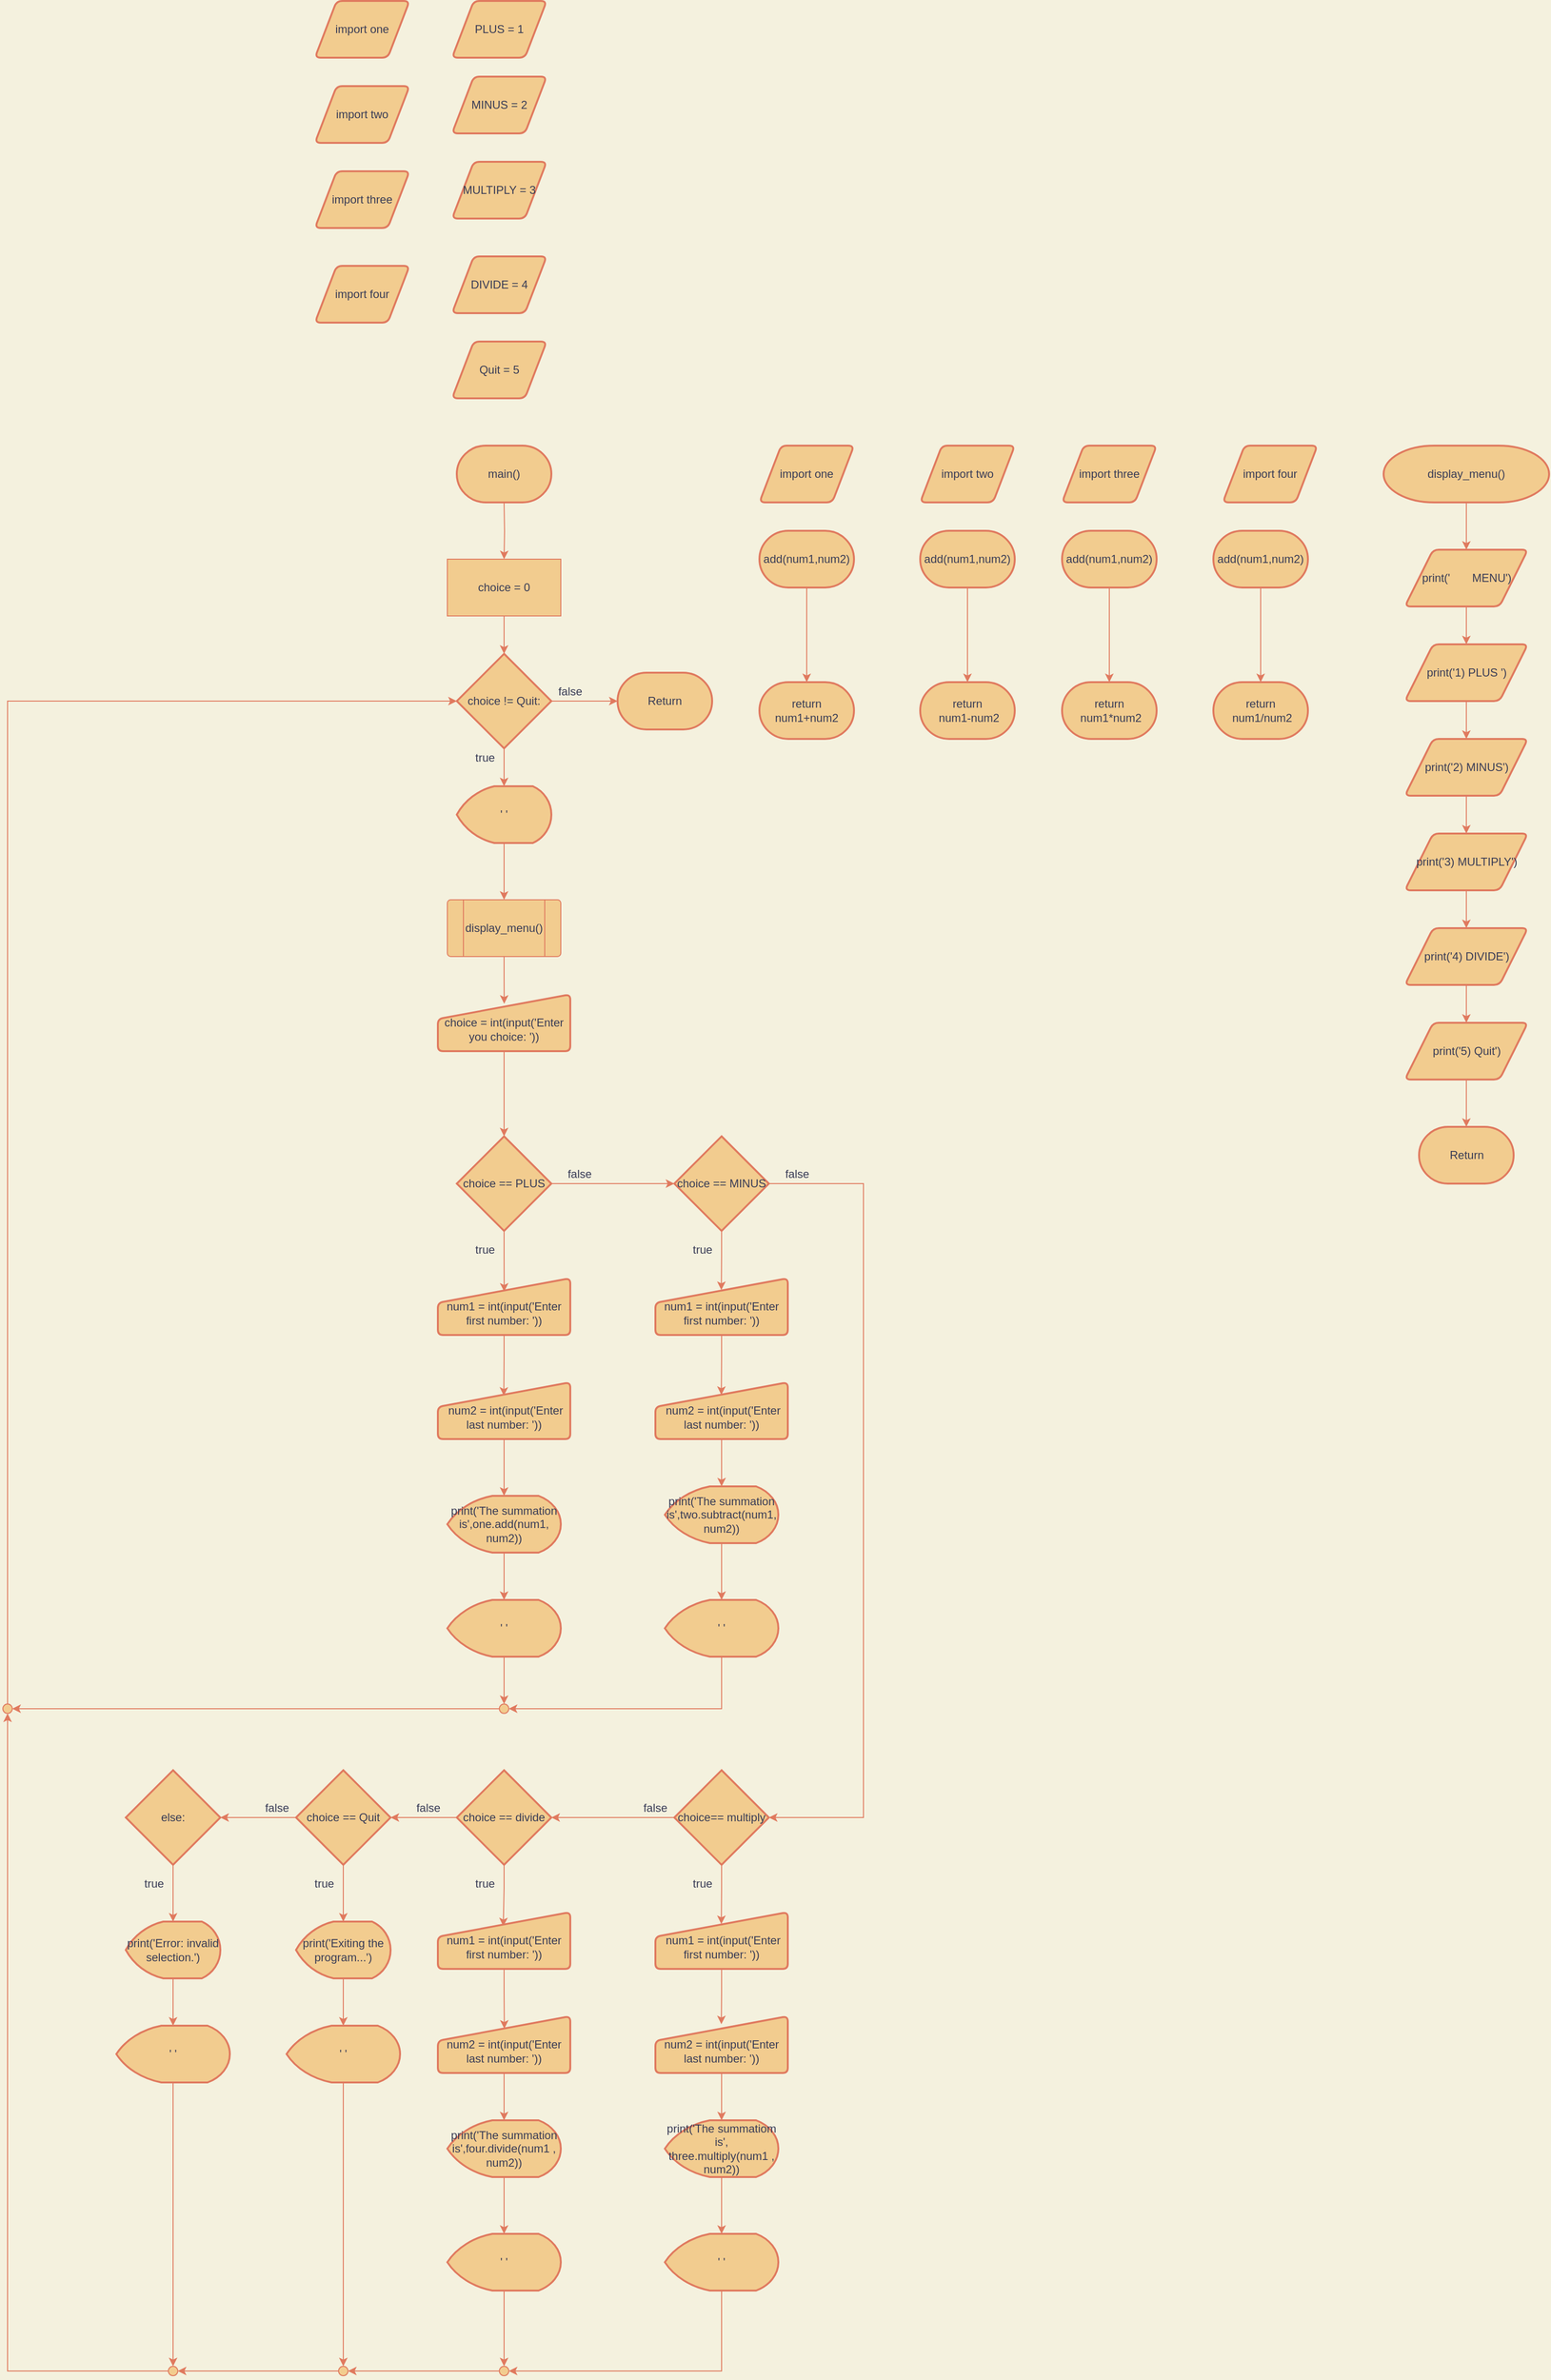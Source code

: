 <mxfile>
    <diagram id="4QmkKzu9kWSeg-_Qjllq" name="Page-1">
        <mxGraphModel dx="2178" dy="1408" grid="1" gridSize="10" guides="1" tooltips="1" connect="1" arrows="1" fold="1" page="1" pageScale="1" pageWidth="850" pageHeight="1100" background="#F4F1DE" math="0" shadow="0">
            <root>
                <mxCell id="0"/>
                <mxCell id="1" parent="0"/>
                <mxCell id="2" value="main()" style="strokeWidth=2;html=1;shape=mxgraph.flowchart.terminator;whiteSpace=wrap;fillColor=#F2CC8F;strokeColor=#E07A5F;fontColor=#393C56;" parent="1" vertex="1">
                    <mxGeometry x="330" y="1080" width="100" height="60" as="geometry"/>
                </mxCell>
                <mxCell id="164" style="edgeStyle=orthogonalEdgeStyle;rounded=0;orthogonalLoop=1;jettySize=auto;html=1;exitX=0.5;exitY=1;exitDx=0;exitDy=0;entryX=0.5;entryY=0;entryDx=0;entryDy=0;strokeColor=#E07A5F;fontColor=#393C56;labelBackgroundColor=#F4F1DE;" parent="1" target="9" edge="1">
                    <mxGeometry relative="1" as="geometry">
                        <mxPoint x="380" y="1140" as="sourcePoint"/>
                    </mxGeometry>
                </mxCell>
                <mxCell id="165" style="edgeStyle=orthogonalEdgeStyle;rounded=0;orthogonalLoop=1;jettySize=auto;html=1;exitX=0.5;exitY=1;exitDx=0;exitDy=0;entryX=0.5;entryY=0;entryDx=0;entryDy=0;entryPerimeter=0;strokeColor=#E07A5F;fontColor=#393C56;labelBackgroundColor=#F4F1DE;" parent="1" source="9" target="10" edge="1">
                    <mxGeometry relative="1" as="geometry"/>
                </mxCell>
                <mxCell id="9" value="choice = 0" style="rounded=0;whiteSpace=wrap;html=1;fillColor=#F2CC8F;strokeColor=#E07A5F;fontColor=#393C56;" parent="1" vertex="1">
                    <mxGeometry x="320" y="1200" width="120" height="60" as="geometry"/>
                </mxCell>
                <mxCell id="166" style="edgeStyle=orthogonalEdgeStyle;rounded=0;orthogonalLoop=1;jettySize=auto;html=1;exitX=0.5;exitY=1;exitDx=0;exitDy=0;exitPerimeter=0;entryX=0.5;entryY=0;entryDx=0;entryDy=0;entryPerimeter=0;strokeColor=#E07A5F;fontColor=#393C56;labelBackgroundColor=#F4F1DE;" parent="1" source="10" target="162" edge="1">
                    <mxGeometry relative="1" as="geometry"/>
                </mxCell>
                <mxCell id="239" style="edgeStyle=orthogonalEdgeStyle;rounded=0;orthogonalLoop=1;jettySize=auto;html=1;exitX=1;exitY=0.5;exitDx=0;exitDy=0;exitPerimeter=0;entryX=0;entryY=0.5;entryDx=0;entryDy=0;entryPerimeter=0;strokeColor=#E07A5F;fontColor=#393C56;labelBackgroundColor=#F4F1DE;" parent="1" source="10" target="238" edge="1">
                    <mxGeometry relative="1" as="geometry"/>
                </mxCell>
                <mxCell id="10" value="choice != Quit:" style="strokeWidth=2;html=1;shape=mxgraph.flowchart.decision;whiteSpace=wrap;fillColor=#F2CC8F;strokeColor=#E07A5F;fontColor=#393C56;" parent="1" vertex="1">
                    <mxGeometry x="330" y="1300" width="100" height="100" as="geometry"/>
                </mxCell>
                <mxCell id="168" style="edgeStyle=orthogonalEdgeStyle;rounded=0;orthogonalLoop=1;jettySize=auto;html=1;exitX=0.5;exitY=1;exitDx=0;exitDy=0;entryX=0.501;entryY=0.164;entryDx=0;entryDy=0;entryPerimeter=0;strokeColor=#E07A5F;fontColor=#393C56;labelBackgroundColor=#F4F1DE;" parent="1" source="11" target="12" edge="1">
                    <mxGeometry relative="1" as="geometry"/>
                </mxCell>
                <mxCell id="11" value="" style="verticalLabelPosition=bottom;verticalAlign=top;html=1;shape=process;whiteSpace=wrap;rounded=1;size=0.14;arcSize=6;fillColor=#F2CC8F;strokeColor=#E07A5F;fontColor=#393C56;" parent="1" vertex="1">
                    <mxGeometry x="320" y="1560" width="120" height="60" as="geometry"/>
                </mxCell>
                <mxCell id="169" style="edgeStyle=orthogonalEdgeStyle;rounded=0;orthogonalLoop=1;jettySize=auto;html=1;exitX=0.5;exitY=1;exitDx=0;exitDy=0;entryX=0.5;entryY=0;entryDx=0;entryDy=0;entryPerimeter=0;strokeColor=#E07A5F;fontColor=#393C56;labelBackgroundColor=#F4F1DE;" parent="1" source="12" target="13" edge="1">
                    <mxGeometry relative="1" as="geometry"/>
                </mxCell>
                <mxCell id="12" value="&amp;nbsp; &amp;nbsp; &amp;nbsp; &amp;nbsp; &amp;nbsp; &amp;nbsp; &amp;nbsp; &amp;nbsp; &amp;nbsp; &amp;nbsp; &amp;nbsp; &amp;nbsp; &amp;nbsp; &amp;nbsp; &amp;nbsp; &amp;nbsp; &amp;nbsp; choice = int(input('Enter you choice: '))" style="html=1;strokeWidth=2;shape=manualInput;whiteSpace=wrap;rounded=1;size=26;arcSize=11;fillColor=#F2CC8F;strokeColor=#E07A5F;fontColor=#393C56;" parent="1" vertex="1">
                    <mxGeometry x="310" y="1660" width="140" height="60" as="geometry"/>
                </mxCell>
                <mxCell id="170" style="edgeStyle=orthogonalEdgeStyle;rounded=0;orthogonalLoop=1;jettySize=auto;html=1;exitX=1;exitY=0.5;exitDx=0;exitDy=0;exitPerimeter=0;entryX=0;entryY=0.5;entryDx=0;entryDy=0;entryPerimeter=0;strokeColor=#E07A5F;fontColor=#393C56;labelBackgroundColor=#F4F1DE;" parent="1" source="13" target="17" edge="1">
                    <mxGeometry relative="1" as="geometry"/>
                </mxCell>
                <mxCell id="171" style="edgeStyle=orthogonalEdgeStyle;rounded=0;orthogonalLoop=1;jettySize=auto;html=1;exitX=0.5;exitY=1;exitDx=0;exitDy=0;exitPerimeter=0;entryX=0.501;entryY=0.236;entryDx=0;entryDy=0;entryPerimeter=0;strokeColor=#E07A5F;fontColor=#393C56;labelBackgroundColor=#F4F1DE;" parent="1" source="13" target="14" edge="1">
                    <mxGeometry relative="1" as="geometry"/>
                </mxCell>
                <mxCell id="13" value="choice&amp;nbsp;== PLUS" style="strokeWidth=2;html=1;shape=mxgraph.flowchart.decision;whiteSpace=wrap;fillColor=#F2CC8F;strokeColor=#E07A5F;fontColor=#393C56;" parent="1" vertex="1">
                    <mxGeometry x="330" y="1810" width="100" height="100" as="geometry"/>
                </mxCell>
                <mxCell id="174" style="edgeStyle=orthogonalEdgeStyle;rounded=0;orthogonalLoop=1;jettySize=auto;html=1;exitX=0.5;exitY=1;exitDx=0;exitDy=0;entryX=0.498;entryY=0.236;entryDx=0;entryDy=0;entryPerimeter=0;strokeColor=#E07A5F;fontColor=#393C56;labelBackgroundColor=#F4F1DE;" parent="1" source="14" target="15" edge="1">
                    <mxGeometry relative="1" as="geometry"/>
                </mxCell>
                <mxCell id="14" value="&amp;nbsp; &amp;nbsp; &amp;nbsp; &amp;nbsp; &amp;nbsp; &amp;nbsp; &amp;nbsp; &amp;nbsp; &amp;nbsp; &amp;nbsp; &amp;nbsp; &amp;nbsp; &amp;nbsp; &amp;nbsp; &amp;nbsp; &amp;nbsp; &amp;nbsp; num1 = int(input('Enter first number: '))" style="html=1;strokeWidth=2;shape=manualInput;whiteSpace=wrap;rounded=1;size=26;arcSize=11;fillColor=#F2CC8F;strokeColor=#E07A5F;fontColor=#393C56;" parent="1" vertex="1">
                    <mxGeometry x="310" y="1960" width="140" height="60" as="geometry"/>
                </mxCell>
                <mxCell id="175" style="edgeStyle=orthogonalEdgeStyle;rounded=0;orthogonalLoop=1;jettySize=auto;html=1;exitX=0.5;exitY=1;exitDx=0;exitDy=0;entryX=0.5;entryY=0;entryDx=0;entryDy=0;entryPerimeter=0;strokeColor=#E07A5F;fontColor=#393C56;labelBackgroundColor=#F4F1DE;" parent="1" source="15" target="16" edge="1">
                    <mxGeometry relative="1" as="geometry"/>
                </mxCell>
                <mxCell id="15" value="&amp;nbsp; &amp;nbsp; &amp;nbsp; &amp;nbsp; &amp;nbsp; &amp;nbsp; &amp;nbsp; &amp;nbsp; &amp;nbsp; &amp;nbsp; &amp;nbsp; &amp;nbsp; &amp;nbsp; &amp;nbsp; &amp;nbsp; &amp;nbsp; &amp;nbsp;num2 = int(input('Enter last number: '))" style="html=1;strokeWidth=2;shape=manualInput;whiteSpace=wrap;rounded=1;size=26;arcSize=11;fillColor=#F2CC8F;strokeColor=#E07A5F;fontColor=#393C56;" parent="1" vertex="1">
                    <mxGeometry x="310" y="2070" width="140" height="60" as="geometry"/>
                </mxCell>
                <mxCell id="176" style="edgeStyle=orthogonalEdgeStyle;rounded=0;orthogonalLoop=1;jettySize=auto;html=1;exitX=0.5;exitY=1;exitDx=0;exitDy=0;exitPerimeter=0;entryX=0.5;entryY=0;entryDx=0;entryDy=0;entryPerimeter=0;strokeColor=#E07A5F;fontColor=#393C56;labelBackgroundColor=#F4F1DE;" parent="1" source="16" target="157" edge="1">
                    <mxGeometry relative="1" as="geometry"/>
                </mxCell>
                <mxCell id="16" value="print('The summation is',one.add(num1, num2))" style="strokeWidth=2;html=1;shape=mxgraph.flowchart.display;whiteSpace=wrap;fillColor=#F2CC8F;strokeColor=#E07A5F;fontColor=#393C56;" parent="1" vertex="1">
                    <mxGeometry x="320" y="2190" width="120" height="60" as="geometry"/>
                </mxCell>
                <mxCell id="177" style="edgeStyle=orthogonalEdgeStyle;rounded=0;orthogonalLoop=1;jettySize=auto;html=1;exitX=0.5;exitY=1;exitDx=0;exitDy=0;exitPerimeter=0;entryX=0.498;entryY=0.208;entryDx=0;entryDy=0;entryPerimeter=0;strokeColor=#E07A5F;fontColor=#393C56;labelBackgroundColor=#F4F1DE;" parent="1" source="17" target="19" edge="1">
                    <mxGeometry relative="1" as="geometry"/>
                </mxCell>
                <mxCell id="182" style="edgeStyle=orthogonalEdgeStyle;rounded=0;orthogonalLoop=1;jettySize=auto;html=1;exitX=1;exitY=0.5;exitDx=0;exitDy=0;exitPerimeter=0;entryX=1;entryY=0.5;entryDx=0;entryDy=0;entryPerimeter=0;strokeColor=#E07A5F;fontColor=#393C56;labelBackgroundColor=#F4F1DE;" parent="1" source="17" target="22" edge="1">
                    <mxGeometry relative="1" as="geometry">
                        <mxPoint x="730" y="2571.667" as="targetPoint"/>
                        <Array as="points">
                            <mxPoint x="760" y="1860"/>
                            <mxPoint x="760" y="2530"/>
                        </Array>
                    </mxGeometry>
                </mxCell>
                <mxCell id="17" value="choice == MINUS" style="strokeWidth=2;html=1;shape=mxgraph.flowchart.decision;whiteSpace=wrap;fillColor=#F2CC8F;strokeColor=#E07A5F;fontColor=#393C56;" parent="1" vertex="1">
                    <mxGeometry x="560" y="1810" width="100" height="100" as="geometry"/>
                </mxCell>
                <mxCell id="180" style="edgeStyle=orthogonalEdgeStyle;rounded=0;orthogonalLoop=1;jettySize=auto;html=1;exitX=0.5;exitY=1;exitDx=0;exitDy=0;strokeColor=#E07A5F;fontColor=#393C56;labelBackgroundColor=#F4F1DE;" parent="1" source="18" target="20" edge="1">
                    <mxGeometry relative="1" as="geometry"/>
                </mxCell>
                <mxCell id="18" value="&amp;nbsp; &amp;nbsp; &amp;nbsp; &amp;nbsp; &amp;nbsp; &amp;nbsp; &amp;nbsp; &amp;nbsp; &amp;nbsp; &amp;nbsp; &amp;nbsp; &amp;nbsp; &amp;nbsp; &amp;nbsp; &amp;nbsp; &amp;nbsp; &amp;nbsp;num2 = int(input('Enter last number: '))" style="html=1;strokeWidth=2;shape=manualInput;whiteSpace=wrap;rounded=1;size=26;arcSize=11;fillColor=#F2CC8F;strokeColor=#E07A5F;fontColor=#393C56;" parent="1" vertex="1">
                    <mxGeometry x="540" y="2070" width="140" height="60" as="geometry"/>
                </mxCell>
                <mxCell id="179" style="edgeStyle=orthogonalEdgeStyle;rounded=0;orthogonalLoop=1;jettySize=auto;html=1;exitX=0.5;exitY=1;exitDx=0;exitDy=0;entryX=0.498;entryY=0.222;entryDx=0;entryDy=0;entryPerimeter=0;strokeColor=#E07A5F;fontColor=#393C56;labelBackgroundColor=#F4F1DE;" parent="1" source="19" target="18" edge="1">
                    <mxGeometry relative="1" as="geometry"/>
                </mxCell>
                <mxCell id="19" value="&amp;nbsp; &amp;nbsp; &amp;nbsp; &amp;nbsp; &amp;nbsp; &amp;nbsp; &amp;nbsp; &amp;nbsp; &amp;nbsp; &amp;nbsp; &amp;nbsp; &amp;nbsp; &amp;nbsp; &amp;nbsp; &amp;nbsp; &amp;nbsp; &amp;nbsp; &amp;nbsp; &amp;nbsp; num1 = int(input('Enter first number: '))" style="html=1;strokeWidth=2;shape=manualInput;whiteSpace=wrap;rounded=1;size=26;arcSize=11;fillColor=#F2CC8F;strokeColor=#E07A5F;fontColor=#393C56;" parent="1" vertex="1">
                    <mxGeometry x="540" y="1960" width="140" height="60" as="geometry"/>
                </mxCell>
                <mxCell id="181" style="edgeStyle=orthogonalEdgeStyle;rounded=0;orthogonalLoop=1;jettySize=auto;html=1;exitX=0.5;exitY=1;exitDx=0;exitDy=0;exitPerimeter=0;entryX=0.5;entryY=0;entryDx=0;entryDy=0;entryPerimeter=0;strokeColor=#E07A5F;fontColor=#393C56;labelBackgroundColor=#F4F1DE;" parent="1" source="20" target="158" edge="1">
                    <mxGeometry relative="1" as="geometry"/>
                </mxCell>
                <mxCell id="20" value="print('The summation is',two.subtract(num1, num2))" style="strokeWidth=2;html=1;shape=mxgraph.flowchart.display;whiteSpace=wrap;fillColor=#F2CC8F;strokeColor=#E07A5F;fontColor=#393C56;" parent="1" vertex="1">
                    <mxGeometry x="550" y="2180" width="120" height="60" as="geometry"/>
                </mxCell>
                <mxCell id="183" style="edgeStyle=orthogonalEdgeStyle;rounded=0;orthogonalLoop=1;jettySize=auto;html=1;exitX=0;exitY=0.5;exitDx=0;exitDy=0;exitPerimeter=0;strokeColor=#E07A5F;fontColor=#393C56;labelBackgroundColor=#F4F1DE;" parent="1" source="22" target="39" edge="1">
                    <mxGeometry relative="1" as="geometry"/>
                </mxCell>
                <mxCell id="184" style="edgeStyle=orthogonalEdgeStyle;rounded=0;orthogonalLoop=1;jettySize=auto;html=1;exitX=0.5;exitY=1;exitDx=0;exitDy=0;exitPerimeter=0;entryX=0.498;entryY=0.21;entryDx=0;entryDy=0;entryPerimeter=0;strokeColor=#E07A5F;fontColor=#393C56;labelBackgroundColor=#F4F1DE;" parent="1" source="22" target="24" edge="1">
                    <mxGeometry relative="1" as="geometry"/>
                </mxCell>
                <mxCell id="22" value="choice== multiply" style="strokeWidth=2;html=1;shape=mxgraph.flowchart.decision;whiteSpace=wrap;fillColor=#F2CC8F;strokeColor=#E07A5F;fontColor=#393C56;" parent="1" vertex="1">
                    <mxGeometry x="560" y="2480" width="100" height="100" as="geometry"/>
                </mxCell>
                <mxCell id="187" style="edgeStyle=orthogonalEdgeStyle;rounded=0;orthogonalLoop=1;jettySize=auto;html=1;exitX=0.5;exitY=1;exitDx=0;exitDy=0;entryX=0.5;entryY=0;entryDx=0;entryDy=0;entryPerimeter=0;strokeColor=#E07A5F;fontColor=#393C56;labelBackgroundColor=#F4F1DE;" parent="1" source="23" target="25" edge="1">
                    <mxGeometry relative="1" as="geometry"/>
                </mxCell>
                <mxCell id="23" value="&amp;nbsp; &amp;nbsp; &amp;nbsp; &amp;nbsp; &amp;nbsp; &amp;nbsp; &amp;nbsp; &amp;nbsp; &amp;nbsp; &amp;nbsp; &amp;nbsp; &amp;nbsp; &amp;nbsp; &amp;nbsp; &amp;nbsp; &amp;nbsp; &amp;nbsp; num2 = int(input('Enter last number: '))" style="html=1;strokeWidth=2;shape=manualInput;whiteSpace=wrap;rounded=1;size=26;arcSize=11;fillColor=#F2CC8F;strokeColor=#E07A5F;fontColor=#393C56;" parent="1" vertex="1">
                    <mxGeometry x="540" y="2740" width="140" height="60" as="geometry"/>
                </mxCell>
                <mxCell id="186" style="edgeStyle=orthogonalEdgeStyle;rounded=0;orthogonalLoop=1;jettySize=auto;html=1;exitX=0.5;exitY=1;exitDx=0;exitDy=0;entryX=0.498;entryY=0.141;entryDx=0;entryDy=0;entryPerimeter=0;strokeColor=#E07A5F;fontColor=#393C56;labelBackgroundColor=#F4F1DE;" parent="1" source="24" target="23" edge="1">
                    <mxGeometry relative="1" as="geometry"/>
                </mxCell>
                <mxCell id="24" value="&amp;nbsp; &amp;nbsp; &amp;nbsp; &amp;nbsp; &amp;nbsp; &amp;nbsp; &amp;nbsp; &amp;nbsp; &amp;nbsp; &amp;nbsp; &amp;nbsp; &amp;nbsp; &amp;nbsp; &amp;nbsp; &amp;nbsp; &amp;nbsp; &amp;nbsp; &amp;nbsp;num1 = int(input('Enter first number: '))" style="html=1;strokeWidth=2;shape=manualInput;whiteSpace=wrap;rounded=1;size=26;arcSize=11;fillColor=#F2CC8F;strokeColor=#E07A5F;fontColor=#393C56;" parent="1" vertex="1">
                    <mxGeometry x="540" y="2630" width="140" height="60" as="geometry"/>
                </mxCell>
                <mxCell id="188" style="edgeStyle=orthogonalEdgeStyle;rounded=0;orthogonalLoop=1;jettySize=auto;html=1;exitX=0.5;exitY=1;exitDx=0;exitDy=0;exitPerimeter=0;entryX=0.5;entryY=0;entryDx=0;entryDy=0;entryPerimeter=0;strokeColor=#E07A5F;fontColor=#393C56;labelBackgroundColor=#F4F1DE;" parent="1" source="25" target="159" edge="1">
                    <mxGeometry relative="1" as="geometry"/>
                </mxCell>
                <mxCell id="25" value="print('The summatiom is', three.multiply(num1 , num2))" style="strokeWidth=2;html=1;shape=mxgraph.flowchart.display;whiteSpace=wrap;fillColor=#F2CC8F;strokeColor=#E07A5F;fontColor=#393C56;" parent="1" vertex="1">
                    <mxGeometry x="550" y="2850" width="120" height="60" as="geometry"/>
                </mxCell>
                <mxCell id="189" style="edgeStyle=orthogonalEdgeStyle;rounded=0;orthogonalLoop=1;jettySize=auto;html=1;exitX=0.5;exitY=1;exitDx=0;exitDy=0;exitPerimeter=0;entryX=0.494;entryY=0.249;entryDx=0;entryDy=0;entryPerimeter=0;strokeColor=#E07A5F;fontColor=#393C56;labelBackgroundColor=#F4F1DE;" parent="1" source="39" target="43" edge="1">
                    <mxGeometry relative="1" as="geometry"/>
                </mxCell>
                <mxCell id="197" style="edgeStyle=orthogonalEdgeStyle;rounded=0;orthogonalLoop=1;jettySize=auto;html=1;exitX=0;exitY=0.5;exitDx=0;exitDy=0;exitPerimeter=0;entryX=1;entryY=0.5;entryDx=0;entryDy=0;entryPerimeter=0;strokeColor=#E07A5F;fontColor=#393C56;labelBackgroundColor=#F4F1DE;" parent="1" source="39" target="60" edge="1">
                    <mxGeometry relative="1" as="geometry"/>
                </mxCell>
                <mxCell id="39" value="choice&amp;nbsp;== divide" style="strokeWidth=2;html=1;shape=mxgraph.flowchart.decision;whiteSpace=wrap;fillColor=#F2CC8F;strokeColor=#E07A5F;fontColor=#393C56;" parent="1" vertex="1">
                    <mxGeometry x="330" y="2480" width="100" height="100" as="geometry"/>
                </mxCell>
                <mxCell id="191" style="edgeStyle=orthogonalEdgeStyle;rounded=0;orthogonalLoop=1;jettySize=auto;html=1;exitX=0.5;exitY=1;exitDx=0;exitDy=0;entryX=0.5;entryY=0;entryDx=0;entryDy=0;entryPerimeter=0;strokeColor=#E07A5F;fontColor=#393C56;labelBackgroundColor=#F4F1DE;" parent="1" source="41" target="44" edge="1">
                    <mxGeometry relative="1" as="geometry"/>
                </mxCell>
                <mxCell id="41" value="&amp;nbsp; &amp;nbsp; &amp;nbsp; &amp;nbsp; &amp;nbsp; &amp;nbsp; &amp;nbsp; &amp;nbsp; &amp;nbsp; &amp;nbsp; &amp;nbsp; &amp;nbsp; &amp;nbsp; &amp;nbsp; &amp;nbsp; &amp;nbsp; &amp;nbsp; num2 = int(input('Enter last number: '))" style="html=1;strokeWidth=2;shape=manualInput;whiteSpace=wrap;rounded=1;size=26;arcSize=11;fillColor=#F2CC8F;strokeColor=#E07A5F;fontColor=#393C56;" parent="1" vertex="1">
                    <mxGeometry x="310" y="2740" width="140" height="60" as="geometry"/>
                </mxCell>
                <mxCell id="190" style="edgeStyle=orthogonalEdgeStyle;rounded=0;orthogonalLoop=1;jettySize=auto;html=1;exitX=0.5;exitY=1;exitDx=0;exitDy=0;entryX=0.502;entryY=0.22;entryDx=0;entryDy=0;entryPerimeter=0;strokeColor=#E07A5F;fontColor=#393C56;labelBackgroundColor=#F4F1DE;" parent="1" source="43" target="41" edge="1">
                    <mxGeometry relative="1" as="geometry"/>
                </mxCell>
                <mxCell id="43" value="&amp;nbsp; &amp;nbsp; &amp;nbsp; &amp;nbsp; &amp;nbsp; &amp;nbsp; &amp;nbsp; &amp;nbsp; &amp;nbsp; &amp;nbsp; &amp;nbsp; &amp;nbsp; &amp;nbsp; &amp;nbsp; &amp;nbsp; &amp;nbsp; &amp;nbsp; num1 = int(input('Enter first number: '))" style="html=1;strokeWidth=2;shape=manualInput;whiteSpace=wrap;rounded=1;size=26;arcSize=11;fillColor=#F2CC8F;strokeColor=#E07A5F;fontColor=#393C56;" parent="1" vertex="1">
                    <mxGeometry x="310" y="2630" width="140" height="60" as="geometry"/>
                </mxCell>
                <mxCell id="192" style="edgeStyle=orthogonalEdgeStyle;rounded=0;orthogonalLoop=1;jettySize=auto;html=1;exitX=0.5;exitY=1;exitDx=0;exitDy=0;exitPerimeter=0;entryX=0.5;entryY=0;entryDx=0;entryDy=0;entryPerimeter=0;strokeColor=#E07A5F;fontColor=#393C56;labelBackgroundColor=#F4F1DE;" parent="1" source="44" target="160" edge="1">
                    <mxGeometry relative="1" as="geometry"/>
                </mxCell>
                <mxCell id="44" value="print('The summation is',four.divide(num1 , num2))" style="strokeWidth=2;html=1;shape=mxgraph.flowchart.display;whiteSpace=wrap;fillColor=#F2CC8F;strokeColor=#E07A5F;fontColor=#393C56;" parent="1" vertex="1">
                    <mxGeometry x="320" y="2850" width="120" height="60" as="geometry"/>
                </mxCell>
                <mxCell id="198" style="edgeStyle=orthogonalEdgeStyle;rounded=0;orthogonalLoop=1;jettySize=auto;html=1;exitX=0;exitY=0.5;exitDx=0;exitDy=0;exitPerimeter=0;entryX=1;entryY=0.5;entryDx=0;entryDy=0;entryPerimeter=0;strokeColor=#E07A5F;fontColor=#393C56;labelBackgroundColor=#F4F1DE;" parent="1" source="60" target="67" edge="1">
                    <mxGeometry relative="1" as="geometry"/>
                </mxCell>
                <mxCell id="199" style="edgeStyle=orthogonalEdgeStyle;rounded=0;orthogonalLoop=1;jettySize=auto;html=1;exitX=0.5;exitY=1;exitDx=0;exitDy=0;exitPerimeter=0;strokeColor=#E07A5F;fontColor=#393C56;labelBackgroundColor=#F4F1DE;" parent="1" source="60" target="61" edge="1">
                    <mxGeometry relative="1" as="geometry"/>
                </mxCell>
                <mxCell id="60" value="choice&amp;nbsp;== Quit" style="strokeWidth=2;html=1;shape=mxgraph.flowchart.decision;whiteSpace=wrap;fillColor=#F2CC8F;strokeColor=#E07A5F;fontColor=#393C56;" parent="1" vertex="1">
                    <mxGeometry x="160" y="2480" width="100" height="100" as="geometry"/>
                </mxCell>
                <mxCell id="245" style="edgeStyle=orthogonalEdgeStyle;rounded=0;orthogonalLoop=1;jettySize=auto;html=1;exitX=0.5;exitY=1;exitDx=0;exitDy=0;exitPerimeter=0;entryX=0.5;entryY=0;entryDx=0;entryDy=0;entryPerimeter=0;strokeColor=#E07A5F;fontColor=#393C56;labelBackgroundColor=#F4F1DE;" parent="1" source="61" target="242" edge="1">
                    <mxGeometry relative="1" as="geometry"/>
                </mxCell>
                <mxCell id="61" value="print('Exiting the program...')" style="strokeWidth=2;html=1;shape=mxgraph.flowchart.display;whiteSpace=wrap;fillColor=#F2CC8F;strokeColor=#E07A5F;fontColor=#393C56;" parent="1" vertex="1">
                    <mxGeometry x="160" y="2640" width="100" height="60" as="geometry"/>
                </mxCell>
                <mxCell id="200" style="edgeStyle=orthogonalEdgeStyle;rounded=0;orthogonalLoop=1;jettySize=auto;html=1;exitX=0.5;exitY=1;exitDx=0;exitDy=0;exitPerimeter=0;entryX=0.5;entryY=0;entryDx=0;entryDy=0;entryPerimeter=0;strokeColor=#E07A5F;fontColor=#393C56;labelBackgroundColor=#F4F1DE;" parent="1" source="67" target="68" edge="1">
                    <mxGeometry relative="1" as="geometry"/>
                </mxCell>
                <mxCell id="67" value="else:" style="strokeWidth=2;html=1;shape=mxgraph.flowchart.decision;whiteSpace=wrap;fillColor=#F2CC8F;strokeColor=#E07A5F;fontColor=#393C56;" parent="1" vertex="1">
                    <mxGeometry x="-20" y="2480" width="100" height="100" as="geometry"/>
                </mxCell>
                <mxCell id="244" style="edgeStyle=orthogonalEdgeStyle;rounded=0;orthogonalLoop=1;jettySize=auto;html=1;exitX=0.5;exitY=1;exitDx=0;exitDy=0;exitPerimeter=0;entryX=0.5;entryY=0;entryDx=0;entryDy=0;entryPerimeter=0;strokeColor=#E07A5F;fontColor=#393C56;labelBackgroundColor=#F4F1DE;" parent="1" source="68" target="243" edge="1">
                    <mxGeometry relative="1" as="geometry"/>
                </mxCell>
                <mxCell id="68" value="print('Error: invalid selection.')" style="strokeWidth=2;html=1;shape=mxgraph.flowchart.display;whiteSpace=wrap;fillColor=#F2CC8F;strokeColor=#E07A5F;fontColor=#393C56;" parent="1" vertex="1">
                    <mxGeometry x="-20" y="2640" width="100" height="60" as="geometry"/>
                </mxCell>
                <mxCell id="101" value="" style="edgeStyle=orthogonalEdgeStyle;curved=0;rounded=1;sketch=0;orthogonalLoop=1;jettySize=auto;html=1;fontColor=#393C56;strokeColor=#E07A5F;labelBackgroundColor=#F4F1DE;" parent="1" source="85" edge="1">
                    <mxGeometry relative="1" as="geometry">
                        <mxPoint x="1397.5" y="1190" as="targetPoint"/>
                    </mxGeometry>
                </mxCell>
                <mxCell id="85" value="display_menu()" style="strokeWidth=2;html=1;shape=mxgraph.flowchart.terminator;whiteSpace=wrap;fillColor=#F2CC8F;strokeColor=#E07A5F;fontColor=#393C56;" parent="1" vertex="1">
                    <mxGeometry x="1310" y="1080" width="175" height="60" as="geometry"/>
                </mxCell>
                <mxCell id="95" value="" style="edgeStyle=orthogonalEdgeStyle;curved=0;rounded=1;sketch=0;orthogonalLoop=1;jettySize=auto;html=1;fontColor=#393C56;strokeColor=#E07A5F;labelBackgroundColor=#F4F1DE;" parent="1" source="87" edge="1">
                    <mxGeometry relative="1" as="geometry">
                        <mxPoint x="1397.5" y="1290" as="targetPoint"/>
                    </mxGeometry>
                </mxCell>
                <mxCell id="87" value="print('&amp;nbsp; &amp;nbsp; &amp;nbsp; &amp;nbsp;MENU')" style="shape=parallelogram;html=1;strokeWidth=2;perimeter=parallelogramPerimeter;whiteSpace=wrap;rounded=1;arcSize=12;size=0.23;sketch=0;fillColor=#F2CC8F;strokeColor=#E07A5F;fontColor=#393C56;" parent="1" vertex="1">
                    <mxGeometry x="1332.5" y="1190" width="130" height="60" as="geometry"/>
                </mxCell>
                <mxCell id="97" value="" style="edgeStyle=orthogonalEdgeStyle;curved=0;rounded=1;sketch=0;orthogonalLoop=1;jettySize=auto;html=1;fontColor=#393C56;strokeColor=#E07A5F;labelBackgroundColor=#F4F1DE;" parent="1" source="89" target="90" edge="1">
                    <mxGeometry relative="1" as="geometry"/>
                </mxCell>
                <mxCell id="89" value="print('1) PLUS ')" style="shape=parallelogram;html=1;strokeWidth=2;perimeter=parallelogramPerimeter;whiteSpace=wrap;rounded=1;arcSize=12;size=0.23;sketch=0;fillColor=#F2CC8F;strokeColor=#E07A5F;fontColor=#393C56;" parent="1" vertex="1">
                    <mxGeometry x="1332.5" y="1290" width="130" height="60" as="geometry"/>
                </mxCell>
                <mxCell id="98" value="" style="edgeStyle=orthogonalEdgeStyle;curved=0;rounded=1;sketch=0;orthogonalLoop=1;jettySize=auto;html=1;fontColor=#393C56;strokeColor=#E07A5F;labelBackgroundColor=#F4F1DE;" parent="1" source="90" target="91" edge="1">
                    <mxGeometry relative="1" as="geometry"/>
                </mxCell>
                <mxCell id="90" value="print('2) MINUS')" style="shape=parallelogram;html=1;strokeWidth=2;perimeter=parallelogramPerimeter;whiteSpace=wrap;rounded=1;arcSize=12;size=0.23;sketch=0;fillColor=#F2CC8F;strokeColor=#E07A5F;fontColor=#393C56;" parent="1" vertex="1">
                    <mxGeometry x="1332.5" y="1390" width="130" height="60" as="geometry"/>
                </mxCell>
                <mxCell id="99" value="" style="edgeStyle=orthogonalEdgeStyle;curved=0;rounded=1;sketch=0;orthogonalLoop=1;jettySize=auto;html=1;fontColor=#393C56;strokeColor=#E07A5F;labelBackgroundColor=#F4F1DE;" parent="1" source="91" target="92" edge="1">
                    <mxGeometry relative="1" as="geometry"/>
                </mxCell>
                <mxCell id="91" value="print('3) MULTIPLY')" style="shape=parallelogram;html=1;strokeWidth=2;perimeter=parallelogramPerimeter;whiteSpace=wrap;rounded=1;arcSize=12;size=0.23;sketch=0;fillColor=#F2CC8F;strokeColor=#E07A5F;fontColor=#393C56;" parent="1" vertex="1">
                    <mxGeometry x="1332.5" y="1490" width="130" height="60" as="geometry"/>
                </mxCell>
                <mxCell id="100" value="" style="edgeStyle=orthogonalEdgeStyle;curved=0;rounded=1;sketch=0;orthogonalLoop=1;jettySize=auto;html=1;fontColor=#393C56;strokeColor=#E07A5F;labelBackgroundColor=#F4F1DE;" parent="1" source="92" target="93" edge="1">
                    <mxGeometry relative="1" as="geometry"/>
                </mxCell>
                <mxCell id="92" value="print('4) DIVIDE')" style="shape=parallelogram;html=1;strokeWidth=2;perimeter=parallelogramPerimeter;whiteSpace=wrap;rounded=1;arcSize=12;size=0.23;sketch=0;fillColor=#F2CC8F;strokeColor=#E07A5F;fontColor=#393C56;" parent="1" vertex="1">
                    <mxGeometry x="1332.5" y="1590" width="130" height="60" as="geometry"/>
                </mxCell>
                <mxCell id="104" value="" style="edgeStyle=orthogonalEdgeStyle;curved=0;rounded=1;sketch=0;orthogonalLoop=1;jettySize=auto;html=1;fontColor=#393C56;strokeColor=#E07A5F;labelBackgroundColor=#F4F1DE;" parent="1" source="93" target="103" edge="1">
                    <mxGeometry relative="1" as="geometry"/>
                </mxCell>
                <mxCell id="93" value="print('5) Quit')" style="shape=parallelogram;html=1;strokeWidth=2;perimeter=parallelogramPerimeter;whiteSpace=wrap;rounded=1;arcSize=12;size=0.23;sketch=0;fillColor=#F2CC8F;strokeColor=#E07A5F;fontColor=#393C56;" parent="1" vertex="1">
                    <mxGeometry x="1332.5" y="1690" width="130" height="60" as="geometry"/>
                </mxCell>
                <mxCell id="103" value="Return" style="strokeWidth=2;html=1;shape=mxgraph.flowchart.terminator;whiteSpace=wrap;fillColor=#F2CC8F;strokeColor=#E07A5F;fontColor=#393C56;" parent="1" vertex="1">
                    <mxGeometry x="1347.5" y="1800" width="100" height="60" as="geometry"/>
                </mxCell>
                <mxCell id="126" value="display_menu()" style="text;html=1;align=center;verticalAlign=middle;whiteSpace=wrap;rounded=0;sketch=0;fontColor=#393C56;" parent="1" vertex="1">
                    <mxGeometry x="360" y="1580" width="40" height="20" as="geometry"/>
                </mxCell>
                <mxCell id="128" value="import one" style="shape=parallelogram;html=1;strokeWidth=2;perimeter=parallelogramPerimeter;whiteSpace=wrap;rounded=1;arcSize=12;size=0.23;sketch=0;fillColor=#F2CC8F;strokeColor=#E07A5F;fontColor=#393C56;" parent="1" vertex="1">
                    <mxGeometry x="180" y="610" width="100" height="60" as="geometry"/>
                </mxCell>
                <mxCell id="129" value="import two" style="shape=parallelogram;html=1;strokeWidth=2;perimeter=parallelogramPerimeter;whiteSpace=wrap;rounded=1;arcSize=12;size=0.23;sketch=0;fillColor=#F2CC8F;strokeColor=#E07A5F;fontColor=#393C56;" parent="1" vertex="1">
                    <mxGeometry x="180" y="700" width="100" height="60" as="geometry"/>
                </mxCell>
                <mxCell id="130" value="import three" style="shape=parallelogram;html=1;strokeWidth=2;perimeter=parallelogramPerimeter;whiteSpace=wrap;rounded=1;arcSize=12;size=0.23;sketch=0;fillColor=#F2CC8F;strokeColor=#E07A5F;fontColor=#393C56;" parent="1" vertex="1">
                    <mxGeometry x="180" y="790" width="100" height="60" as="geometry"/>
                </mxCell>
                <mxCell id="131" value="import four" style="shape=parallelogram;html=1;strokeWidth=2;perimeter=parallelogramPerimeter;whiteSpace=wrap;rounded=1;arcSize=12;size=0.23;sketch=0;fillColor=#F2CC8F;strokeColor=#E07A5F;fontColor=#393C56;" parent="1" vertex="1">
                    <mxGeometry x="180" y="890" width="100" height="60" as="geometry"/>
                </mxCell>
                <mxCell id="132" value="MULTIPLY = 3" style="shape=parallelogram;html=1;strokeWidth=2;perimeter=parallelogramPerimeter;whiteSpace=wrap;rounded=1;arcSize=12;size=0.23;sketch=0;fillColor=#F2CC8F;strokeColor=#E07A5F;fontColor=#393C56;" parent="1" vertex="1">
                    <mxGeometry x="325" y="780" width="100" height="60" as="geometry"/>
                </mxCell>
                <mxCell id="133" value="DIVIDE = 4" style="shape=parallelogram;html=1;strokeWidth=2;perimeter=parallelogramPerimeter;whiteSpace=wrap;rounded=1;arcSize=12;size=0.23;sketch=0;fillColor=#F2CC8F;strokeColor=#E07A5F;fontColor=#393C56;" parent="1" vertex="1">
                    <mxGeometry x="325" y="880" width="100" height="60" as="geometry"/>
                </mxCell>
                <mxCell id="134" value="Quit = 5" style="shape=parallelogram;html=1;strokeWidth=2;perimeter=parallelogramPerimeter;whiteSpace=wrap;rounded=1;arcSize=12;size=0.23;sketch=0;fillColor=#F2CC8F;strokeColor=#E07A5F;fontColor=#393C56;" parent="1" vertex="1">
                    <mxGeometry x="325" y="970" width="100" height="60" as="geometry"/>
                </mxCell>
                <mxCell id="135" value="MINUS = 2" style="shape=parallelogram;html=1;strokeWidth=2;perimeter=parallelogramPerimeter;whiteSpace=wrap;rounded=1;arcSize=12;size=0.23;sketch=0;fillColor=#F2CC8F;strokeColor=#E07A5F;fontColor=#393C56;" parent="1" vertex="1">
                    <mxGeometry x="325" y="690" width="100" height="60" as="geometry"/>
                </mxCell>
                <mxCell id="136" value="PLUS = 1" style="shape=parallelogram;html=1;strokeWidth=2;perimeter=parallelogramPerimeter;whiteSpace=wrap;rounded=1;arcSize=12;size=0.23;sketch=0;fillColor=#F2CC8F;strokeColor=#E07A5F;fontColor=#393C56;" parent="1" vertex="1">
                    <mxGeometry x="325" y="610" width="100" height="60" as="geometry"/>
                </mxCell>
                <mxCell id="208" style="edgeStyle=orthogonalEdgeStyle;rounded=0;orthogonalLoop=1;jettySize=auto;html=1;exitX=0.5;exitY=1;exitDx=0;exitDy=0;exitPerimeter=0;entryX=0.5;entryY=0;entryDx=0;entryDy=0;entryPerimeter=0;strokeColor=#E07A5F;fontColor=#393C56;labelBackgroundColor=#F4F1DE;" parent="1" source="157" target="206" edge="1">
                    <mxGeometry relative="1" as="geometry"/>
                </mxCell>
                <mxCell id="157" value="' '" style="strokeWidth=2;html=1;shape=mxgraph.flowchart.display;whiteSpace=wrap;fillColor=#F2CC8F;strokeColor=#E07A5F;fontColor=#393C56;" parent="1" vertex="1">
                    <mxGeometry x="320" y="2300" width="120" height="60" as="geometry"/>
                </mxCell>
                <mxCell id="207" style="edgeStyle=orthogonalEdgeStyle;rounded=0;orthogonalLoop=1;jettySize=auto;html=1;exitX=0.5;exitY=1;exitDx=0;exitDy=0;exitPerimeter=0;entryX=1;entryY=0.5;entryDx=0;entryDy=0;entryPerimeter=0;strokeColor=#E07A5F;fontColor=#393C56;labelBackgroundColor=#F4F1DE;" parent="1" source="158" target="206" edge="1">
                    <mxGeometry relative="1" as="geometry"/>
                </mxCell>
                <mxCell id="158" value="' '" style="strokeWidth=2;html=1;shape=mxgraph.flowchart.display;whiteSpace=wrap;fillColor=#F2CC8F;strokeColor=#E07A5F;fontColor=#393C56;" parent="1" vertex="1">
                    <mxGeometry x="550" y="2300" width="120" height="60" as="geometry"/>
                </mxCell>
                <mxCell id="211" style="edgeStyle=orthogonalEdgeStyle;rounded=0;orthogonalLoop=1;jettySize=auto;html=1;exitX=0.5;exitY=1;exitDx=0;exitDy=0;exitPerimeter=0;entryX=1;entryY=0.5;entryDx=0;entryDy=0;entryPerimeter=0;strokeColor=#E07A5F;fontColor=#393C56;labelBackgroundColor=#F4F1DE;" parent="1" source="159" target="209" edge="1">
                    <mxGeometry relative="1" as="geometry"/>
                </mxCell>
                <mxCell id="159" value="' '" style="strokeWidth=2;html=1;shape=mxgraph.flowchart.display;whiteSpace=wrap;fillColor=#F2CC8F;strokeColor=#E07A5F;fontColor=#393C56;" parent="1" vertex="1">
                    <mxGeometry x="550" y="2970" width="120" height="60" as="geometry"/>
                </mxCell>
                <mxCell id="210" style="edgeStyle=orthogonalEdgeStyle;rounded=0;orthogonalLoop=1;jettySize=auto;html=1;exitX=0.5;exitY=1;exitDx=0;exitDy=0;exitPerimeter=0;entryX=0.5;entryY=0;entryDx=0;entryDy=0;entryPerimeter=0;strokeColor=#E07A5F;fontColor=#393C56;labelBackgroundColor=#F4F1DE;" parent="1" source="160" target="209" edge="1">
                    <mxGeometry relative="1" as="geometry"/>
                </mxCell>
                <mxCell id="160" value="' '" style="strokeWidth=2;html=1;shape=mxgraph.flowchart.display;whiteSpace=wrap;fillColor=#F2CC8F;strokeColor=#E07A5F;fontColor=#393C56;" parent="1" vertex="1">
                    <mxGeometry x="320" y="2970" width="120" height="60" as="geometry"/>
                </mxCell>
                <mxCell id="167" style="edgeStyle=orthogonalEdgeStyle;rounded=0;orthogonalLoop=1;jettySize=auto;html=1;exitX=0.5;exitY=1;exitDx=0;exitDy=0;exitPerimeter=0;entryX=0.5;entryY=0;entryDx=0;entryDy=0;strokeColor=#E07A5F;fontColor=#393C56;labelBackgroundColor=#F4F1DE;" parent="1" source="162" target="11" edge="1">
                    <mxGeometry relative="1" as="geometry"/>
                </mxCell>
                <mxCell id="162" value="' '" style="strokeWidth=2;html=1;shape=mxgraph.flowchart.display;whiteSpace=wrap;fillColor=#F2CC8F;strokeColor=#E07A5F;fontColor=#393C56;" parent="1" vertex="1">
                    <mxGeometry x="330" y="1440" width="100" height="60" as="geometry"/>
                </mxCell>
                <mxCell id="172" value="true" style="text;html=1;strokeColor=none;fillColor=none;align=center;verticalAlign=middle;whiteSpace=wrap;rounded=0;fontColor=#393C56;" parent="1" vertex="1">
                    <mxGeometry x="340" y="1920" width="40" height="20" as="geometry"/>
                </mxCell>
                <mxCell id="173" value="false" style="text;html=1;strokeColor=none;fillColor=none;align=center;verticalAlign=middle;whiteSpace=wrap;rounded=0;fontColor=#393C56;" parent="1" vertex="1">
                    <mxGeometry x="440" y="1840" width="40" height="20" as="geometry"/>
                </mxCell>
                <mxCell id="178" value="true" style="text;html=1;strokeColor=none;fillColor=none;align=center;verticalAlign=middle;whiteSpace=wrap;rounded=0;fontColor=#393C56;" parent="1" vertex="1">
                    <mxGeometry x="570" y="1920" width="40" height="20" as="geometry"/>
                </mxCell>
                <mxCell id="185" value="false" style="text;html=1;strokeColor=none;fillColor=none;align=center;verticalAlign=middle;whiteSpace=wrap;rounded=0;fontColor=#393C56;" parent="1" vertex="1">
                    <mxGeometry x="670" y="1840" width="40" height="20" as="geometry"/>
                </mxCell>
                <mxCell id="193" value="false" style="text;html=1;strokeColor=none;fillColor=none;align=center;verticalAlign=middle;whiteSpace=wrap;rounded=0;fontColor=#393C56;" parent="1" vertex="1">
                    <mxGeometry x="520" y="2510" width="40" height="20" as="geometry"/>
                </mxCell>
                <mxCell id="194" value="true" style="text;html=1;strokeColor=none;fillColor=none;align=center;verticalAlign=middle;whiteSpace=wrap;rounded=0;fontColor=#393C56;" parent="1" vertex="1">
                    <mxGeometry x="570" y="2590" width="40" height="20" as="geometry"/>
                </mxCell>
                <mxCell id="195" value="true" style="text;html=1;strokeColor=none;fillColor=none;align=center;verticalAlign=middle;whiteSpace=wrap;rounded=0;fontColor=#393C56;" parent="1" vertex="1">
                    <mxGeometry x="340" y="2590" width="40" height="20" as="geometry"/>
                </mxCell>
                <mxCell id="196" value="false" style="text;html=1;strokeColor=none;fillColor=none;align=center;verticalAlign=middle;whiteSpace=wrap;rounded=0;fontColor=#393C56;" parent="1" vertex="1">
                    <mxGeometry x="280" y="2510" width="40" height="20" as="geometry"/>
                </mxCell>
                <mxCell id="203" value="true" style="text;html=1;strokeColor=none;fillColor=none;align=center;verticalAlign=middle;whiteSpace=wrap;rounded=0;fontColor=#393C56;" parent="1" vertex="1">
                    <mxGeometry x="170" y="2590" width="40" height="20" as="geometry"/>
                </mxCell>
                <mxCell id="204" value="false" style="text;html=1;strokeColor=none;fillColor=none;align=center;verticalAlign=middle;whiteSpace=wrap;rounded=0;fontColor=#393C56;" parent="1" vertex="1">
                    <mxGeometry x="120" y="2510" width="40" height="20" as="geometry"/>
                </mxCell>
                <mxCell id="205" value="true" style="text;html=1;strokeColor=none;fillColor=none;align=center;verticalAlign=middle;whiteSpace=wrap;rounded=0;fontColor=#393C56;" parent="1" vertex="1">
                    <mxGeometry x="-10" y="2590" width="40" height="20" as="geometry"/>
                </mxCell>
                <mxCell id="236" style="edgeStyle=orthogonalEdgeStyle;rounded=0;orthogonalLoop=1;jettySize=auto;html=1;entryX=1;entryY=0.5;entryDx=0;entryDy=0;entryPerimeter=0;strokeColor=#E07A5F;fontColor=#393C56;labelBackgroundColor=#F4F1DE;" parent="1" source="206" target="234" edge="1">
                    <mxGeometry relative="1" as="geometry"/>
                </mxCell>
                <mxCell id="206" value="" style="verticalLabelPosition=bottom;verticalAlign=top;html=1;shape=mxgraph.flowchart.on-page_reference;fillColor=#F2CC8F;strokeColor=#E07A5F;fontColor=#393C56;" parent="1" vertex="1">
                    <mxGeometry x="375" y="2410" width="10" height="10" as="geometry"/>
                </mxCell>
                <mxCell id="213" style="edgeStyle=orthogonalEdgeStyle;rounded=0;orthogonalLoop=1;jettySize=auto;html=1;entryX=1;entryY=0.5;entryDx=0;entryDy=0;entryPerimeter=0;strokeColor=#E07A5F;fontColor=#393C56;labelBackgroundColor=#F4F1DE;" parent="1" source="209" target="212" edge="1">
                    <mxGeometry relative="1" as="geometry"/>
                </mxCell>
                <mxCell id="209" value="" style="verticalLabelPosition=bottom;verticalAlign=top;html=1;shape=mxgraph.flowchart.on-page_reference;fillColor=#F2CC8F;strokeColor=#E07A5F;fontColor=#393C56;" parent="1" vertex="1">
                    <mxGeometry x="375" y="3110" width="10" height="10" as="geometry"/>
                </mxCell>
                <mxCell id="217" style="edgeStyle=orthogonalEdgeStyle;rounded=0;orthogonalLoop=1;jettySize=auto;html=1;entryX=1;entryY=0.5;entryDx=0;entryDy=0;entryPerimeter=0;strokeColor=#E07A5F;fontColor=#393C56;labelBackgroundColor=#F4F1DE;" parent="1" source="212" target="215" edge="1">
                    <mxGeometry relative="1" as="geometry"/>
                </mxCell>
                <mxCell id="212" value="" style="verticalLabelPosition=bottom;verticalAlign=top;html=1;shape=mxgraph.flowchart.on-page_reference;fillColor=#F2CC8F;strokeColor=#E07A5F;fontColor=#393C56;" parent="1" vertex="1">
                    <mxGeometry x="205" y="3110" width="10" height="10" as="geometry"/>
                </mxCell>
                <mxCell id="235" style="edgeStyle=orthogonalEdgeStyle;rounded=0;orthogonalLoop=1;jettySize=auto;html=1;entryX=0.5;entryY=1;entryDx=0;entryDy=0;entryPerimeter=0;strokeColor=#E07A5F;fontColor=#393C56;labelBackgroundColor=#F4F1DE;" parent="1" source="215" target="234" edge="1">
                    <mxGeometry relative="1" as="geometry"/>
                </mxCell>
                <mxCell id="215" value="" style="verticalLabelPosition=bottom;verticalAlign=top;html=1;shape=mxgraph.flowchart.on-page_reference;fillColor=#F2CC8F;strokeColor=#E07A5F;fontColor=#393C56;" parent="1" vertex="1">
                    <mxGeometry x="25" y="3110" width="10" height="10" as="geometry"/>
                </mxCell>
                <mxCell id="218" value="import one" style="shape=parallelogram;html=1;strokeWidth=2;perimeter=parallelogramPerimeter;whiteSpace=wrap;rounded=1;arcSize=12;size=0.23;sketch=0;fillColor=#F2CC8F;strokeColor=#E07A5F;fontColor=#393C56;" parent="1" vertex="1">
                    <mxGeometry x="650" y="1080" width="100" height="60" as="geometry"/>
                </mxCell>
                <mxCell id="219" value="import two" style="shape=parallelogram;html=1;strokeWidth=2;perimeter=parallelogramPerimeter;whiteSpace=wrap;rounded=1;arcSize=12;size=0.23;sketch=0;fillColor=#F2CC8F;strokeColor=#E07A5F;fontColor=#393C56;" parent="1" vertex="1">
                    <mxGeometry x="820" y="1080" width="100" height="60" as="geometry"/>
                </mxCell>
                <mxCell id="220" value="import three" style="shape=parallelogram;html=1;strokeWidth=2;perimeter=parallelogramPerimeter;whiteSpace=wrap;rounded=1;arcSize=12;size=0.23;sketch=0;fillColor=#F2CC8F;strokeColor=#E07A5F;fontColor=#393C56;" parent="1" vertex="1">
                    <mxGeometry x="970" y="1080" width="100" height="60" as="geometry"/>
                </mxCell>
                <mxCell id="221" value="import four" style="shape=parallelogram;html=1;strokeWidth=2;perimeter=parallelogramPerimeter;whiteSpace=wrap;rounded=1;arcSize=12;size=0.23;sketch=0;fillColor=#F2CC8F;strokeColor=#E07A5F;fontColor=#393C56;" parent="1" vertex="1">
                    <mxGeometry x="1140" y="1080" width="100" height="60" as="geometry"/>
                </mxCell>
                <mxCell id="222" value="" style="edgeStyle=orthogonalEdgeStyle;curved=0;rounded=1;sketch=0;orthogonalLoop=1;jettySize=auto;html=1;fontColor=#393C56;strokeColor=#E07A5F;labelBackgroundColor=#F4F1DE;" parent="1" source="223" target="224" edge="1">
                    <mxGeometry relative="1" as="geometry"/>
                </mxCell>
                <mxCell id="223" value="add(num1,num2)" style="strokeWidth=2;html=1;shape=mxgraph.flowchart.terminator;whiteSpace=wrap;rounded=0;sketch=0;fillColor=#F2CC8F;strokeColor=#E07A5F;fontColor=#393C56;" parent="1" vertex="1">
                    <mxGeometry x="650" y="1170" width="100" height="60" as="geometry"/>
                </mxCell>
                <mxCell id="224" value="return num1+num2" style="strokeWidth=2;html=1;shape=mxgraph.flowchart.terminator;whiteSpace=wrap;rounded=0;sketch=0;fillColor=#F2CC8F;strokeColor=#E07A5F;fontColor=#393C56;" parent="1" vertex="1">
                    <mxGeometry x="650" y="1330" width="100" height="60" as="geometry"/>
                </mxCell>
                <mxCell id="225" value="" style="edgeStyle=orthogonalEdgeStyle;curved=0;rounded=1;sketch=0;orthogonalLoop=1;jettySize=auto;html=1;fontColor=#393C56;strokeColor=#E07A5F;labelBackgroundColor=#F4F1DE;" parent="1" source="226" target="227" edge="1">
                    <mxGeometry relative="1" as="geometry"/>
                </mxCell>
                <mxCell id="226" value="add(num1,num2)" style="strokeWidth=2;html=1;shape=mxgraph.flowchart.terminator;whiteSpace=wrap;rounded=0;sketch=0;fillColor=#F2CC8F;strokeColor=#E07A5F;fontColor=#393C56;" parent="1" vertex="1">
                    <mxGeometry x="820" y="1170" width="100" height="60" as="geometry"/>
                </mxCell>
                <mxCell id="227" value="return&lt;br&gt;&amp;nbsp;num1-num2" style="strokeWidth=2;html=1;shape=mxgraph.flowchart.terminator;whiteSpace=wrap;rounded=0;sketch=0;fillColor=#F2CC8F;strokeColor=#E07A5F;fontColor=#393C56;" parent="1" vertex="1">
                    <mxGeometry x="820" y="1330" width="100" height="60" as="geometry"/>
                </mxCell>
                <mxCell id="228" value="" style="edgeStyle=orthogonalEdgeStyle;curved=0;rounded=1;sketch=0;orthogonalLoop=1;jettySize=auto;html=1;fontColor=#393C56;strokeColor=#E07A5F;labelBackgroundColor=#F4F1DE;" parent="1" source="229" target="230" edge="1">
                    <mxGeometry relative="1" as="geometry"/>
                </mxCell>
                <mxCell id="229" value="add(num1,num2)" style="strokeWidth=2;html=1;shape=mxgraph.flowchart.terminator;whiteSpace=wrap;rounded=0;sketch=0;fillColor=#F2CC8F;strokeColor=#E07A5F;fontColor=#393C56;" parent="1" vertex="1">
                    <mxGeometry x="970" y="1170" width="100" height="60" as="geometry"/>
                </mxCell>
                <mxCell id="230" value="return&lt;br&gt;&amp;nbsp;num1*num2" style="strokeWidth=2;html=1;shape=mxgraph.flowchart.terminator;whiteSpace=wrap;rounded=0;sketch=0;fillColor=#F2CC8F;strokeColor=#E07A5F;fontColor=#393C56;" parent="1" vertex="1">
                    <mxGeometry x="970" y="1330" width="100" height="60" as="geometry"/>
                </mxCell>
                <mxCell id="231" value="" style="edgeStyle=orthogonalEdgeStyle;curved=0;rounded=1;sketch=0;orthogonalLoop=1;jettySize=auto;html=1;fontColor=#393C56;strokeColor=#E07A5F;labelBackgroundColor=#F4F1DE;" parent="1" source="232" target="233" edge="1">
                    <mxGeometry relative="1" as="geometry"/>
                </mxCell>
                <mxCell id="232" value="add(num1,num2)" style="strokeWidth=2;html=1;shape=mxgraph.flowchart.terminator;whiteSpace=wrap;rounded=0;sketch=0;fillColor=#F2CC8F;strokeColor=#E07A5F;fontColor=#393C56;" parent="1" vertex="1">
                    <mxGeometry x="1130" y="1170" width="100" height="60" as="geometry"/>
                </mxCell>
                <mxCell id="233" value="return&lt;br&gt;&amp;nbsp;num1/num2" style="strokeWidth=2;html=1;shape=mxgraph.flowchart.terminator;whiteSpace=wrap;rounded=0;sketch=0;fillColor=#F2CC8F;strokeColor=#E07A5F;fontColor=#393C56;" parent="1" vertex="1">
                    <mxGeometry x="1130" y="1330" width="100" height="60" as="geometry"/>
                </mxCell>
                <mxCell id="237" style="edgeStyle=orthogonalEdgeStyle;rounded=0;orthogonalLoop=1;jettySize=auto;html=1;entryX=0;entryY=0.5;entryDx=0;entryDy=0;entryPerimeter=0;strokeColor=#E07A5F;fontColor=#393C56;labelBackgroundColor=#F4F1DE;" parent="1" source="234" target="10" edge="1">
                    <mxGeometry relative="1" as="geometry">
                        <Array as="points">
                            <mxPoint x="-145" y="1350"/>
                        </Array>
                    </mxGeometry>
                </mxCell>
                <mxCell id="234" value="" style="verticalLabelPosition=bottom;verticalAlign=top;html=1;shape=mxgraph.flowchart.on-page_reference;fillColor=#F2CC8F;strokeColor=#E07A5F;fontColor=#393C56;" parent="1" vertex="1">
                    <mxGeometry x="-150" y="2410" width="10" height="10" as="geometry"/>
                </mxCell>
                <mxCell id="238" value="Return" style="strokeWidth=2;html=1;shape=mxgraph.flowchart.terminator;whiteSpace=wrap;fillColor=#F2CC8F;strokeColor=#E07A5F;fontColor=#393C56;" parent="1" vertex="1">
                    <mxGeometry x="500" y="1320" width="100" height="60" as="geometry"/>
                </mxCell>
                <mxCell id="240" value="false" style="text;html=1;strokeColor=none;fillColor=none;align=center;verticalAlign=middle;whiteSpace=wrap;rounded=0;fontColor=#393C56;" parent="1" vertex="1">
                    <mxGeometry x="430" y="1330" width="40" height="20" as="geometry"/>
                </mxCell>
                <mxCell id="241" value="true" style="text;html=1;strokeColor=none;fillColor=none;align=center;verticalAlign=middle;whiteSpace=wrap;rounded=0;fontColor=#393C56;" parent="1" vertex="1">
                    <mxGeometry x="340" y="1400" width="40" height="20" as="geometry"/>
                </mxCell>
                <mxCell id="246" style="edgeStyle=orthogonalEdgeStyle;rounded=0;orthogonalLoop=1;jettySize=auto;html=1;entryX=0.5;entryY=0;entryDx=0;entryDy=0;entryPerimeter=0;strokeColor=#E07A5F;fontColor=#393C56;labelBackgroundColor=#F4F1DE;" parent="1" source="242" target="212" edge="1">
                    <mxGeometry relative="1" as="geometry"/>
                </mxCell>
                <mxCell id="242" value="' '" style="strokeWidth=2;html=1;shape=mxgraph.flowchart.display;whiteSpace=wrap;fillColor=#F2CC8F;strokeColor=#E07A5F;fontColor=#393C56;" parent="1" vertex="1">
                    <mxGeometry x="150" y="2750" width="120" height="60" as="geometry"/>
                </mxCell>
                <mxCell id="247" style="edgeStyle=orthogonalEdgeStyle;rounded=0;orthogonalLoop=1;jettySize=auto;html=1;exitX=0.5;exitY=1;exitDx=0;exitDy=0;exitPerimeter=0;entryX=0.5;entryY=0;entryDx=0;entryDy=0;entryPerimeter=0;strokeColor=#E07A5F;fontColor=#393C56;labelBackgroundColor=#F4F1DE;" parent="1" source="243" target="215" edge="1">
                    <mxGeometry relative="1" as="geometry"/>
                </mxCell>
                <mxCell id="243" value="' '" style="strokeWidth=2;html=1;shape=mxgraph.flowchart.display;whiteSpace=wrap;fillColor=#F2CC8F;strokeColor=#E07A5F;fontColor=#393C56;" parent="1" vertex="1">
                    <mxGeometry x="-30" y="2750" width="120" height="60" as="geometry"/>
                </mxCell>
            </root>
        </mxGraphModel>
    </diagram>
</mxfile>